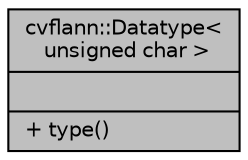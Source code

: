 digraph "cvflann::Datatype&lt; unsigned char &gt;"
{
 // LATEX_PDF_SIZE
  edge [fontname="Helvetica",fontsize="10",labelfontname="Helvetica",labelfontsize="10"];
  node [fontname="Helvetica",fontsize="10",shape=record];
  Node1 [label="{cvflann::Datatype\<\l unsigned char \>\n||+ type()\l}",height=0.2,width=0.4,color="black", fillcolor="grey75", style="filled", fontcolor="black",tooltip=" "];
}
